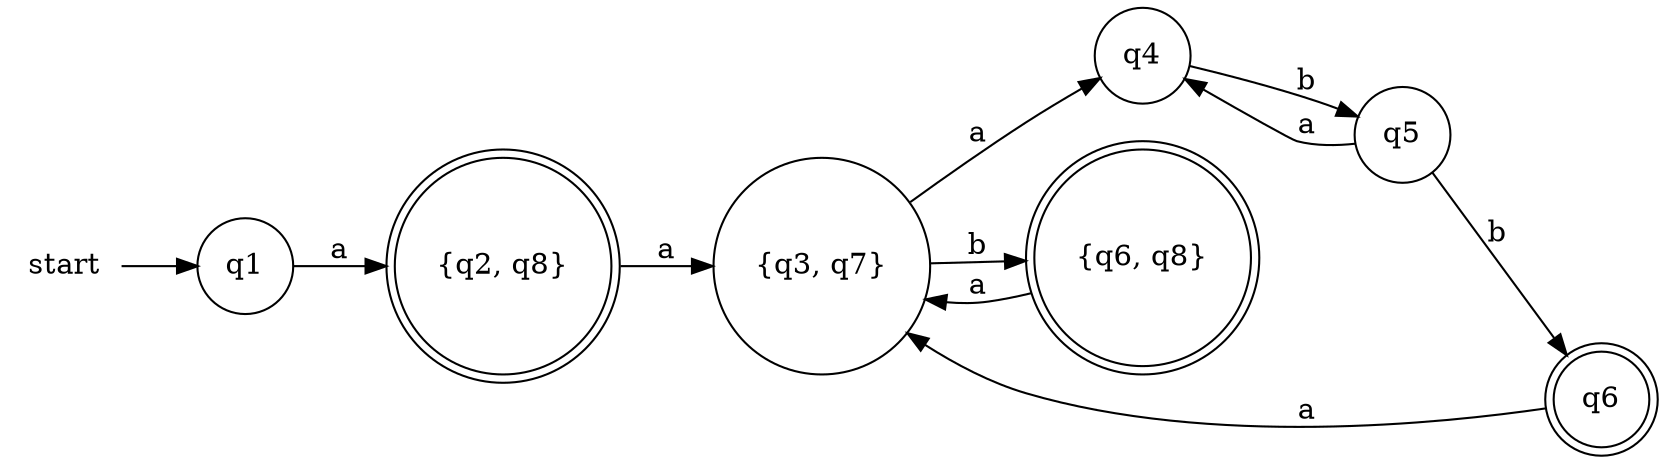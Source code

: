 digraph G{
  rankdir = LR;
  node [shape = none]; start;
  node [shape = circle]; q1 "{q3, q7}" q4 q5;
  node [shape = doublecircle];  q6 "{q2, q8}" "{q6, q8}";
  start -> q1;
  q1 -> "{q2, q8}" [label = "a"];
  "{q2, q8}" -> "{q3, q7}" [label = "a"];
  "{q3, q7}" -> q4 [label = "a"];
  "{q3, q7}" -> "{q6, q8}" [label = "b"];
  q4 -> q5 [label = "b"];
  "{q6, q8}" -> "{q3, q7}" [label = "a"];
  q5 -> q4 [label = "a"];
  q5 -> q6 [label = "b"];
  q6 -> "{q3, q7}" [label = "a"];
}